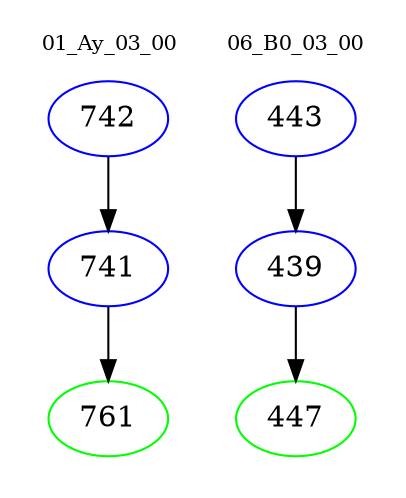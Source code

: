 digraph{
subgraph cluster_0 {
color = white
label = "01_Ay_03_00";
fontsize=10;
T0_742 [label="742", color="blue"]
T0_742 -> T0_741 [color="black"]
T0_741 [label="741", color="blue"]
T0_741 -> T0_761 [color="black"]
T0_761 [label="761", color="green"]
}
subgraph cluster_1 {
color = white
label = "06_B0_03_00";
fontsize=10;
T1_443 [label="443", color="blue"]
T1_443 -> T1_439 [color="black"]
T1_439 [label="439", color="blue"]
T1_439 -> T1_447 [color="black"]
T1_447 [label="447", color="green"]
}
}
